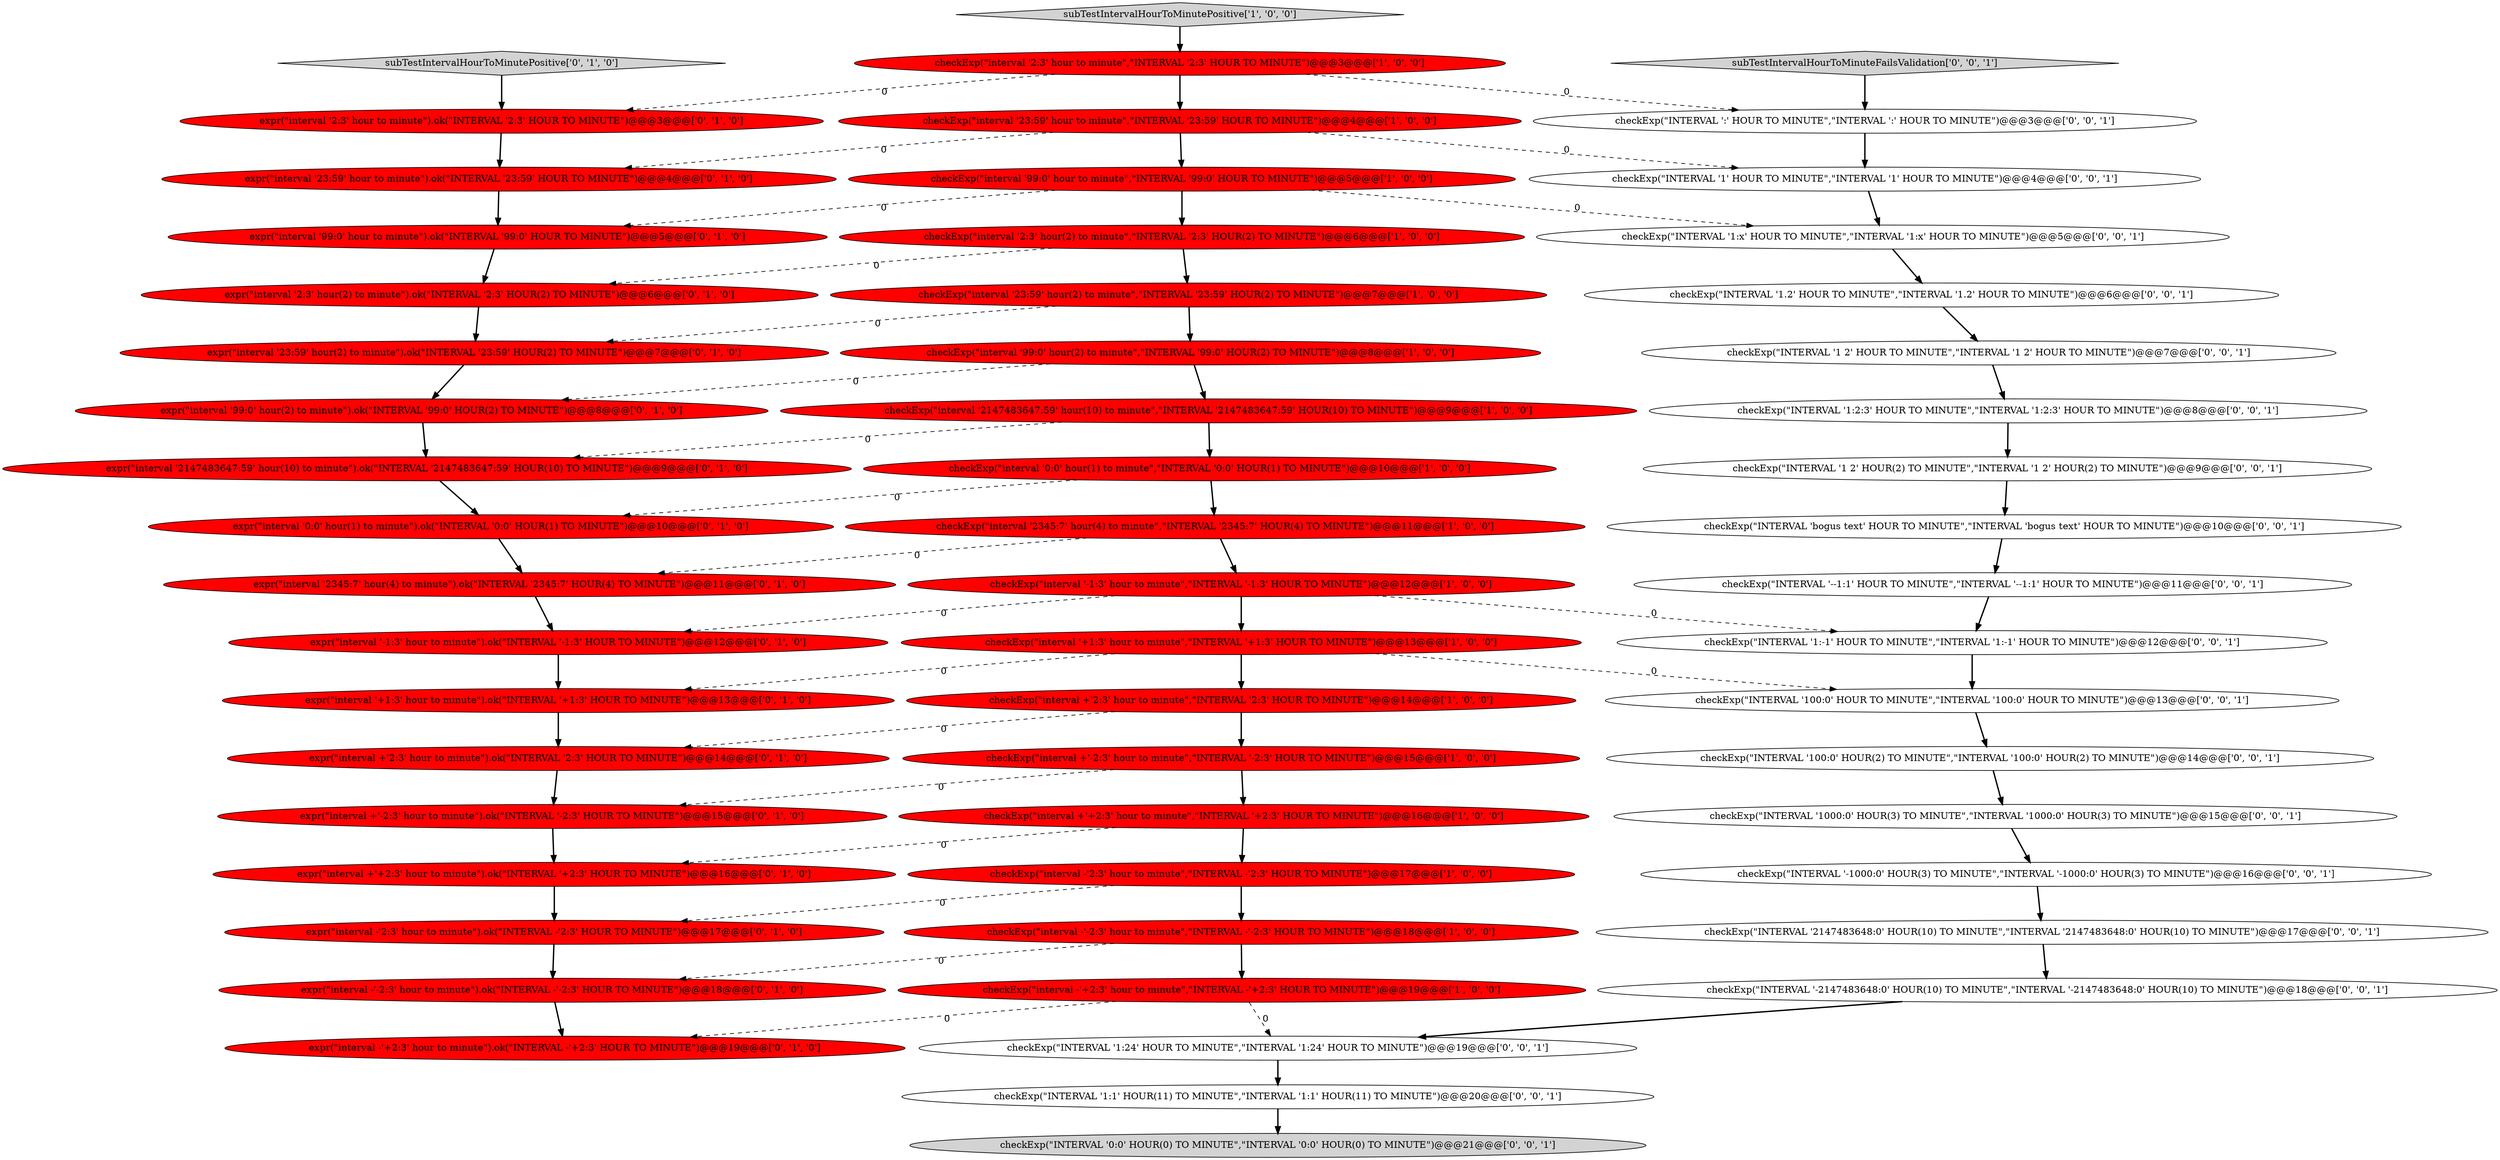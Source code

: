digraph {
41 [style = filled, label = "checkExp(\"INTERVAL '1000:0' HOUR(3) TO MINUTE\",\"INTERVAL '1000:0' HOUR(3) TO MINUTE\")@@@15@@@['0', '0', '1']", fillcolor = white, shape = ellipse image = "AAA0AAABBB3BBB"];
43 [style = filled, label = "checkExp(\"INTERVAL '1:1' HOUR(11) TO MINUTE\",\"INTERVAL '1:1' HOUR(11) TO MINUTE\")@@@20@@@['0', '0', '1']", fillcolor = white, shape = ellipse image = "AAA0AAABBB3BBB"];
8 [style = filled, label = "checkExp(\"interval '99:0' hour(2) to minute\",\"INTERVAL '99:0' HOUR(2) TO MINUTE\")@@@8@@@['1', '0', '0']", fillcolor = red, shape = ellipse image = "AAA1AAABBB1BBB"];
16 [style = filled, label = "checkExp(\"interval +'-2:3' hour to minute\",\"INTERVAL '-2:3' HOUR TO MINUTE\")@@@15@@@['1', '0', '0']", fillcolor = red, shape = ellipse image = "AAA1AAABBB1BBB"];
48 [style = filled, label = "checkExp(\"INTERVAL '1 2' HOUR(2) TO MINUTE\",\"INTERVAL '1 2' HOUR(2) TO MINUTE\")@@@9@@@['0', '0', '1']", fillcolor = white, shape = ellipse image = "AAA0AAABBB3BBB"];
51 [style = filled, label = "checkExp(\"INTERVAL ':' HOUR TO MINUTE\",\"INTERVAL ':' HOUR TO MINUTE\")@@@3@@@['0', '0', '1']", fillcolor = white, shape = ellipse image = "AAA0AAABBB3BBB"];
54 [style = filled, label = "checkExp(\"INTERVAL '-1000:0' HOUR(3) TO MINUTE\",\"INTERVAL '-1000:0' HOUR(3) TO MINUTE\")@@@16@@@['0', '0', '1']", fillcolor = white, shape = ellipse image = "AAA0AAABBB3BBB"];
47 [style = filled, label = "checkExp(\"INTERVAL '--1:1' HOUR TO MINUTE\",\"INTERVAL '--1:1' HOUR TO MINUTE\")@@@11@@@['0', '0', '1']", fillcolor = white, shape = ellipse image = "AAA0AAABBB3BBB"];
39 [style = filled, label = "checkExp(\"INTERVAL 'bogus text' HOUR TO MINUTE\",\"INTERVAL 'bogus text' HOUR TO MINUTE\")@@@10@@@['0', '0', '1']", fillcolor = white, shape = ellipse image = "AAA0AAABBB3BBB"];
6 [style = filled, label = "checkExp(\"interval '2147483647:59' hour(10) to minute\",\"INTERVAL '2147483647:59' HOUR(10) TO MINUTE\")@@@9@@@['1', '0', '0']", fillcolor = red, shape = ellipse image = "AAA1AAABBB1BBB"];
55 [style = filled, label = "checkExp(\"INTERVAL '1:24' HOUR TO MINUTE\",\"INTERVAL '1:24' HOUR TO MINUTE\")@@@19@@@['0', '0', '1']", fillcolor = white, shape = ellipse image = "AAA0AAABBB3BBB"];
2 [style = filled, label = "checkExp(\"interval '2:3' hour to minute\",\"INTERVAL '2:3' HOUR TO MINUTE\")@@@3@@@['1', '0', '0']", fillcolor = red, shape = ellipse image = "AAA1AAABBB1BBB"];
31 [style = filled, label = "expr(\"interval '+1:3' hour to minute\").ok(\"INTERVAL '+1:3' HOUR TO MINUTE\")@@@13@@@['0', '1', '0']", fillcolor = red, shape = ellipse image = "AAA1AAABBB2BBB"];
5 [style = filled, label = "checkExp(\"interval '2:3' hour(2) to minute\",\"INTERVAL '2:3' HOUR(2) TO MINUTE\")@@@6@@@['1', '0', '0']", fillcolor = red, shape = ellipse image = "AAA1AAABBB1BBB"];
29 [style = filled, label = "expr(\"interval '2:3' hour(2) to minute\").ok(\"INTERVAL '2:3' HOUR(2) TO MINUTE\")@@@6@@@['0', '1', '0']", fillcolor = red, shape = ellipse image = "AAA1AAABBB2BBB"];
11 [style = filled, label = "checkExp(\"interval '99:0' hour to minute\",\"INTERVAL '99:0' HOUR TO MINUTE\")@@@5@@@['1', '0', '0']", fillcolor = red, shape = ellipse image = "AAA1AAABBB1BBB"];
14 [style = filled, label = "checkExp(\"interval -'2:3' hour to minute\",\"INTERVAL -'2:3' HOUR TO MINUTE\")@@@17@@@['1', '0', '0']", fillcolor = red, shape = ellipse image = "AAA1AAABBB1BBB"];
21 [style = filled, label = "expr(\"interval '2345:7' hour(4) to minute\").ok(\"INTERVAL '2345:7' HOUR(4) TO MINUTE\")@@@11@@@['0', '1', '0']", fillcolor = red, shape = ellipse image = "AAA1AAABBB2BBB"];
30 [style = filled, label = "expr(\"interval +'+2:3' hour to minute\").ok(\"INTERVAL '+2:3' HOUR TO MINUTE\")@@@16@@@['0', '1', '0']", fillcolor = red, shape = ellipse image = "AAA1AAABBB2BBB"];
1 [style = filled, label = "checkExp(\"interval '23:59' hour(2) to minute\",\"INTERVAL '23:59' HOUR(2) TO MINUTE\")@@@7@@@['1', '0', '0']", fillcolor = red, shape = ellipse image = "AAA1AAABBB1BBB"];
42 [style = filled, label = "checkExp(\"INTERVAL '100:0' HOUR(2) TO MINUTE\",\"INTERVAL '100:0' HOUR(2) TO MINUTE\")@@@14@@@['0', '0', '1']", fillcolor = white, shape = ellipse image = "AAA0AAABBB3BBB"];
49 [style = filled, label = "checkExp(\"INTERVAL '1' HOUR TO MINUTE\",\"INTERVAL '1' HOUR TO MINUTE\")@@@4@@@['0', '0', '1']", fillcolor = white, shape = ellipse image = "AAA0AAABBB3BBB"];
35 [style = filled, label = "expr(\"interval -'+2:3' hour to minute\").ok(\"INTERVAL -'+2:3' HOUR TO MINUTE\")@@@19@@@['0', '1', '0']", fillcolor = red, shape = ellipse image = "AAA1AAABBB2BBB"];
36 [style = filled, label = "checkExp(\"INTERVAL '1:2:3' HOUR TO MINUTE\",\"INTERVAL '1:2:3' HOUR TO MINUTE\")@@@8@@@['0', '0', '1']", fillcolor = white, shape = ellipse image = "AAA0AAABBB3BBB"];
10 [style = filled, label = "checkExp(\"interval '+1:3' hour to minute\",\"INTERVAL '+1:3' HOUR TO MINUTE\")@@@13@@@['1', '0', '0']", fillcolor = red, shape = ellipse image = "AAA1AAABBB1BBB"];
27 [style = filled, label = "expr(\"interval '0:0' hour(1) to minute\").ok(\"INTERVAL '0:0' HOUR(1) TO MINUTE\")@@@10@@@['0', '1', '0']", fillcolor = red, shape = ellipse image = "AAA1AAABBB2BBB"];
17 [style = filled, label = "checkExp(\"interval +'+2:3' hour to minute\",\"INTERVAL '+2:3' HOUR TO MINUTE\")@@@16@@@['1', '0', '0']", fillcolor = red, shape = ellipse image = "AAA1AAABBB1BBB"];
3 [style = filled, label = "checkExp(\"interval '23:59' hour to minute\",\"INTERVAL '23:59' HOUR TO MINUTE\")@@@4@@@['1', '0', '0']", fillcolor = red, shape = ellipse image = "AAA1AAABBB1BBB"];
52 [style = filled, label = "checkExp(\"INTERVAL '-2147483648:0' HOUR(10) TO MINUTE\",\"INTERVAL '-2147483648:0' HOUR(10) TO MINUTE\")@@@18@@@['0', '0', '1']", fillcolor = white, shape = ellipse image = "AAA0AAABBB3BBB"];
38 [style = filled, label = "checkExp(\"INTERVAL '1.2' HOUR TO MINUTE\",\"INTERVAL '1.2' HOUR TO MINUTE\")@@@6@@@['0', '0', '1']", fillcolor = white, shape = ellipse image = "AAA0AAABBB3BBB"];
0 [style = filled, label = "checkExp(\"interval '2345:7' hour(4) to minute\",\"INTERVAL '2345:7' HOUR(4) TO MINUTE\")@@@11@@@['1', '0', '0']", fillcolor = red, shape = ellipse image = "AAA1AAABBB1BBB"];
7 [style = filled, label = "subTestIntervalHourToMinutePositive['1', '0', '0']", fillcolor = lightgray, shape = diamond image = "AAA0AAABBB1BBB"];
12 [style = filled, label = "checkExp(\"interval -'+2:3' hour to minute\",\"INTERVAL -'+2:3' HOUR TO MINUTE\")@@@19@@@['1', '0', '0']", fillcolor = red, shape = ellipse image = "AAA1AAABBB1BBB"];
19 [style = filled, label = "subTestIntervalHourToMinutePositive['0', '1', '0']", fillcolor = lightgray, shape = diamond image = "AAA0AAABBB2BBB"];
25 [style = filled, label = "expr(\"interval '99:0' hour(2) to minute\").ok(\"INTERVAL '99:0' HOUR(2) TO MINUTE\")@@@8@@@['0', '1', '0']", fillcolor = red, shape = ellipse image = "AAA1AAABBB2BBB"];
34 [style = filled, label = "expr(\"interval '-1:3' hour to minute\").ok(\"INTERVAL '-1:3' HOUR TO MINUTE\")@@@12@@@['0', '1', '0']", fillcolor = red, shape = ellipse image = "AAA1AAABBB2BBB"];
15 [style = filled, label = "checkExp(\"interval '0:0' hour(1) to minute\",\"INTERVAL '0:0' HOUR(1) TO MINUTE\")@@@10@@@['1', '0', '0']", fillcolor = red, shape = ellipse image = "AAA1AAABBB1BBB"];
24 [style = filled, label = "expr(\"interval -'-2:3' hour to minute\").ok(\"INTERVAL -'-2:3' HOUR TO MINUTE\")@@@18@@@['0', '1', '0']", fillcolor = red, shape = ellipse image = "AAA1AAABBB2BBB"];
37 [style = filled, label = "checkExp(\"INTERVAL '1:x' HOUR TO MINUTE\",\"INTERVAL '1:x' HOUR TO MINUTE\")@@@5@@@['0', '0', '1']", fillcolor = white, shape = ellipse image = "AAA0AAABBB3BBB"];
44 [style = filled, label = "subTestIntervalHourToMinuteFailsValidation['0', '0', '1']", fillcolor = lightgray, shape = diamond image = "AAA0AAABBB3BBB"];
45 [style = filled, label = "checkExp(\"INTERVAL '0:0' HOUR(0) TO MINUTE\",\"INTERVAL '0:0' HOUR(0) TO MINUTE\")@@@21@@@['0', '0', '1']", fillcolor = lightgray, shape = ellipse image = "AAA0AAABBB3BBB"];
4 [style = filled, label = "checkExp(\"interval -'-2:3' hour to minute\",\"INTERVAL -'-2:3' HOUR TO MINUTE\")@@@18@@@['1', '0', '0']", fillcolor = red, shape = ellipse image = "AAA1AAABBB1BBB"];
33 [style = filled, label = "expr(\"interval '2147483647:59' hour(10) to minute\").ok(\"INTERVAL '2147483647:59' HOUR(10) TO MINUTE\")@@@9@@@['0', '1', '0']", fillcolor = red, shape = ellipse image = "AAA1AAABBB2BBB"];
23 [style = filled, label = "expr(\"interval '23:59' hour to minute\").ok(\"INTERVAL '23:59' HOUR TO MINUTE\")@@@4@@@['0', '1', '0']", fillcolor = red, shape = ellipse image = "AAA1AAABBB2BBB"];
18 [style = filled, label = "expr(\"interval +'2:3' hour to minute\").ok(\"INTERVAL '2:3' HOUR TO MINUTE\")@@@14@@@['0', '1', '0']", fillcolor = red, shape = ellipse image = "AAA1AAABBB2BBB"];
53 [style = filled, label = "checkExp(\"INTERVAL '1 2' HOUR TO MINUTE\",\"INTERVAL '1 2' HOUR TO MINUTE\")@@@7@@@['0', '0', '1']", fillcolor = white, shape = ellipse image = "AAA0AAABBB3BBB"];
13 [style = filled, label = "checkExp(\"interval '-1:3' hour to minute\",\"INTERVAL '-1:3' HOUR TO MINUTE\")@@@12@@@['1', '0', '0']", fillcolor = red, shape = ellipse image = "AAA1AAABBB1BBB"];
46 [style = filled, label = "checkExp(\"INTERVAL '2147483648:0' HOUR(10) TO MINUTE\",\"INTERVAL '2147483648:0' HOUR(10) TO MINUTE\")@@@17@@@['0', '0', '1']", fillcolor = white, shape = ellipse image = "AAA0AAABBB3BBB"];
20 [style = filled, label = "expr(\"interval +'-2:3' hour to minute\").ok(\"INTERVAL '-2:3' HOUR TO MINUTE\")@@@15@@@['0', '1', '0']", fillcolor = red, shape = ellipse image = "AAA1AAABBB2BBB"];
22 [style = filled, label = "expr(\"interval '23:59' hour(2) to minute\").ok(\"INTERVAL '23:59' HOUR(2) TO MINUTE\")@@@7@@@['0', '1', '0']", fillcolor = red, shape = ellipse image = "AAA1AAABBB2BBB"];
26 [style = filled, label = "expr(\"interval -'2:3' hour to minute\").ok(\"INTERVAL -'2:3' HOUR TO MINUTE\")@@@17@@@['0', '1', '0']", fillcolor = red, shape = ellipse image = "AAA1AAABBB2BBB"];
28 [style = filled, label = "expr(\"interval '2:3' hour to minute\").ok(\"INTERVAL '2:3' HOUR TO MINUTE\")@@@3@@@['0', '1', '0']", fillcolor = red, shape = ellipse image = "AAA1AAABBB2BBB"];
50 [style = filled, label = "checkExp(\"INTERVAL '1:-1' HOUR TO MINUTE\",\"INTERVAL '1:-1' HOUR TO MINUTE\")@@@12@@@['0', '0', '1']", fillcolor = white, shape = ellipse image = "AAA0AAABBB3BBB"];
9 [style = filled, label = "checkExp(\"interval +'2:3' hour to minute\",\"INTERVAL '2:3' HOUR TO MINUTE\")@@@14@@@['1', '0', '0']", fillcolor = red, shape = ellipse image = "AAA1AAABBB1BBB"];
32 [style = filled, label = "expr(\"interval '99:0' hour to minute\").ok(\"INTERVAL '99:0' HOUR TO MINUTE\")@@@5@@@['0', '1', '0']", fillcolor = red, shape = ellipse image = "AAA1AAABBB2BBB"];
40 [style = filled, label = "checkExp(\"INTERVAL '100:0' HOUR TO MINUTE\",\"INTERVAL '100:0' HOUR TO MINUTE\")@@@13@@@['0', '0', '1']", fillcolor = white, shape = ellipse image = "AAA0AAABBB3BBB"];
11->32 [style = dashed, label="0"];
13->10 [style = bold, label=""];
12->55 [style = dashed, label="0"];
22->25 [style = bold, label=""];
42->41 [style = bold, label=""];
49->37 [style = bold, label=""];
1->8 [style = bold, label=""];
0->13 [style = bold, label=""];
25->33 [style = bold, label=""];
12->35 [style = dashed, label="0"];
13->50 [style = dashed, label="0"];
24->35 [style = bold, label=""];
54->46 [style = bold, label=""];
9->18 [style = dashed, label="0"];
2->3 [style = bold, label=""];
21->34 [style = bold, label=""];
30->26 [style = bold, label=""];
3->11 [style = bold, label=""];
10->31 [style = dashed, label="0"];
23->32 [style = bold, label=""];
38->53 [style = bold, label=""];
34->31 [style = bold, label=""];
31->18 [style = bold, label=""];
8->6 [style = bold, label=""];
51->49 [style = bold, label=""];
16->17 [style = bold, label=""];
52->55 [style = bold, label=""];
5->29 [style = dashed, label="0"];
26->24 [style = bold, label=""];
46->52 [style = bold, label=""];
33->27 [style = bold, label=""];
6->33 [style = dashed, label="0"];
9->16 [style = bold, label=""];
48->39 [style = bold, label=""];
6->15 [style = bold, label=""];
47->50 [style = bold, label=""];
43->45 [style = bold, label=""];
1->22 [style = dashed, label="0"];
14->26 [style = dashed, label="0"];
32->29 [style = bold, label=""];
3->23 [style = dashed, label="0"];
44->51 [style = bold, label=""];
5->1 [style = bold, label=""];
11->5 [style = bold, label=""];
18->20 [style = bold, label=""];
53->36 [style = bold, label=""];
10->40 [style = dashed, label="0"];
17->14 [style = bold, label=""];
28->23 [style = bold, label=""];
7->2 [style = bold, label=""];
37->38 [style = bold, label=""];
0->21 [style = dashed, label="0"];
15->0 [style = bold, label=""];
50->40 [style = bold, label=""];
3->49 [style = dashed, label="0"];
36->48 [style = bold, label=""];
2->28 [style = dashed, label="0"];
4->12 [style = bold, label=""];
55->43 [style = bold, label=""];
8->25 [style = dashed, label="0"];
11->37 [style = dashed, label="0"];
10->9 [style = bold, label=""];
39->47 [style = bold, label=""];
15->27 [style = dashed, label="0"];
19->28 [style = bold, label=""];
29->22 [style = bold, label=""];
41->54 [style = bold, label=""];
4->24 [style = dashed, label="0"];
20->30 [style = bold, label=""];
27->21 [style = bold, label=""];
13->34 [style = dashed, label="0"];
17->30 [style = dashed, label="0"];
40->42 [style = bold, label=""];
2->51 [style = dashed, label="0"];
14->4 [style = bold, label=""];
16->20 [style = dashed, label="0"];
}
